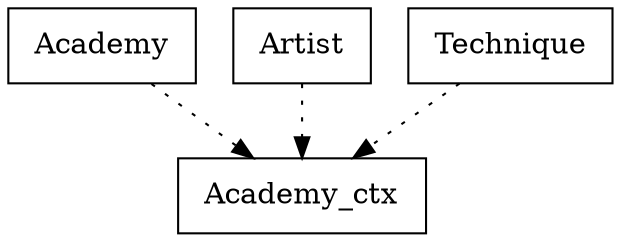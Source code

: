 digraph {
Academy [ label=" Academy " shape= box ]
Academy_ctx [ label=" Academy_ctx " shape= box ]
Artist [ label=" Artist " shape= box ]
Technique [ label=" Technique " shape= box ]

"Academy" -> "Academy_ctx" [style= dotted ]
"Artist" -> "Academy_ctx" [style= dotted ]
"Technique" -> "Academy_ctx" [style= dotted ]
}
